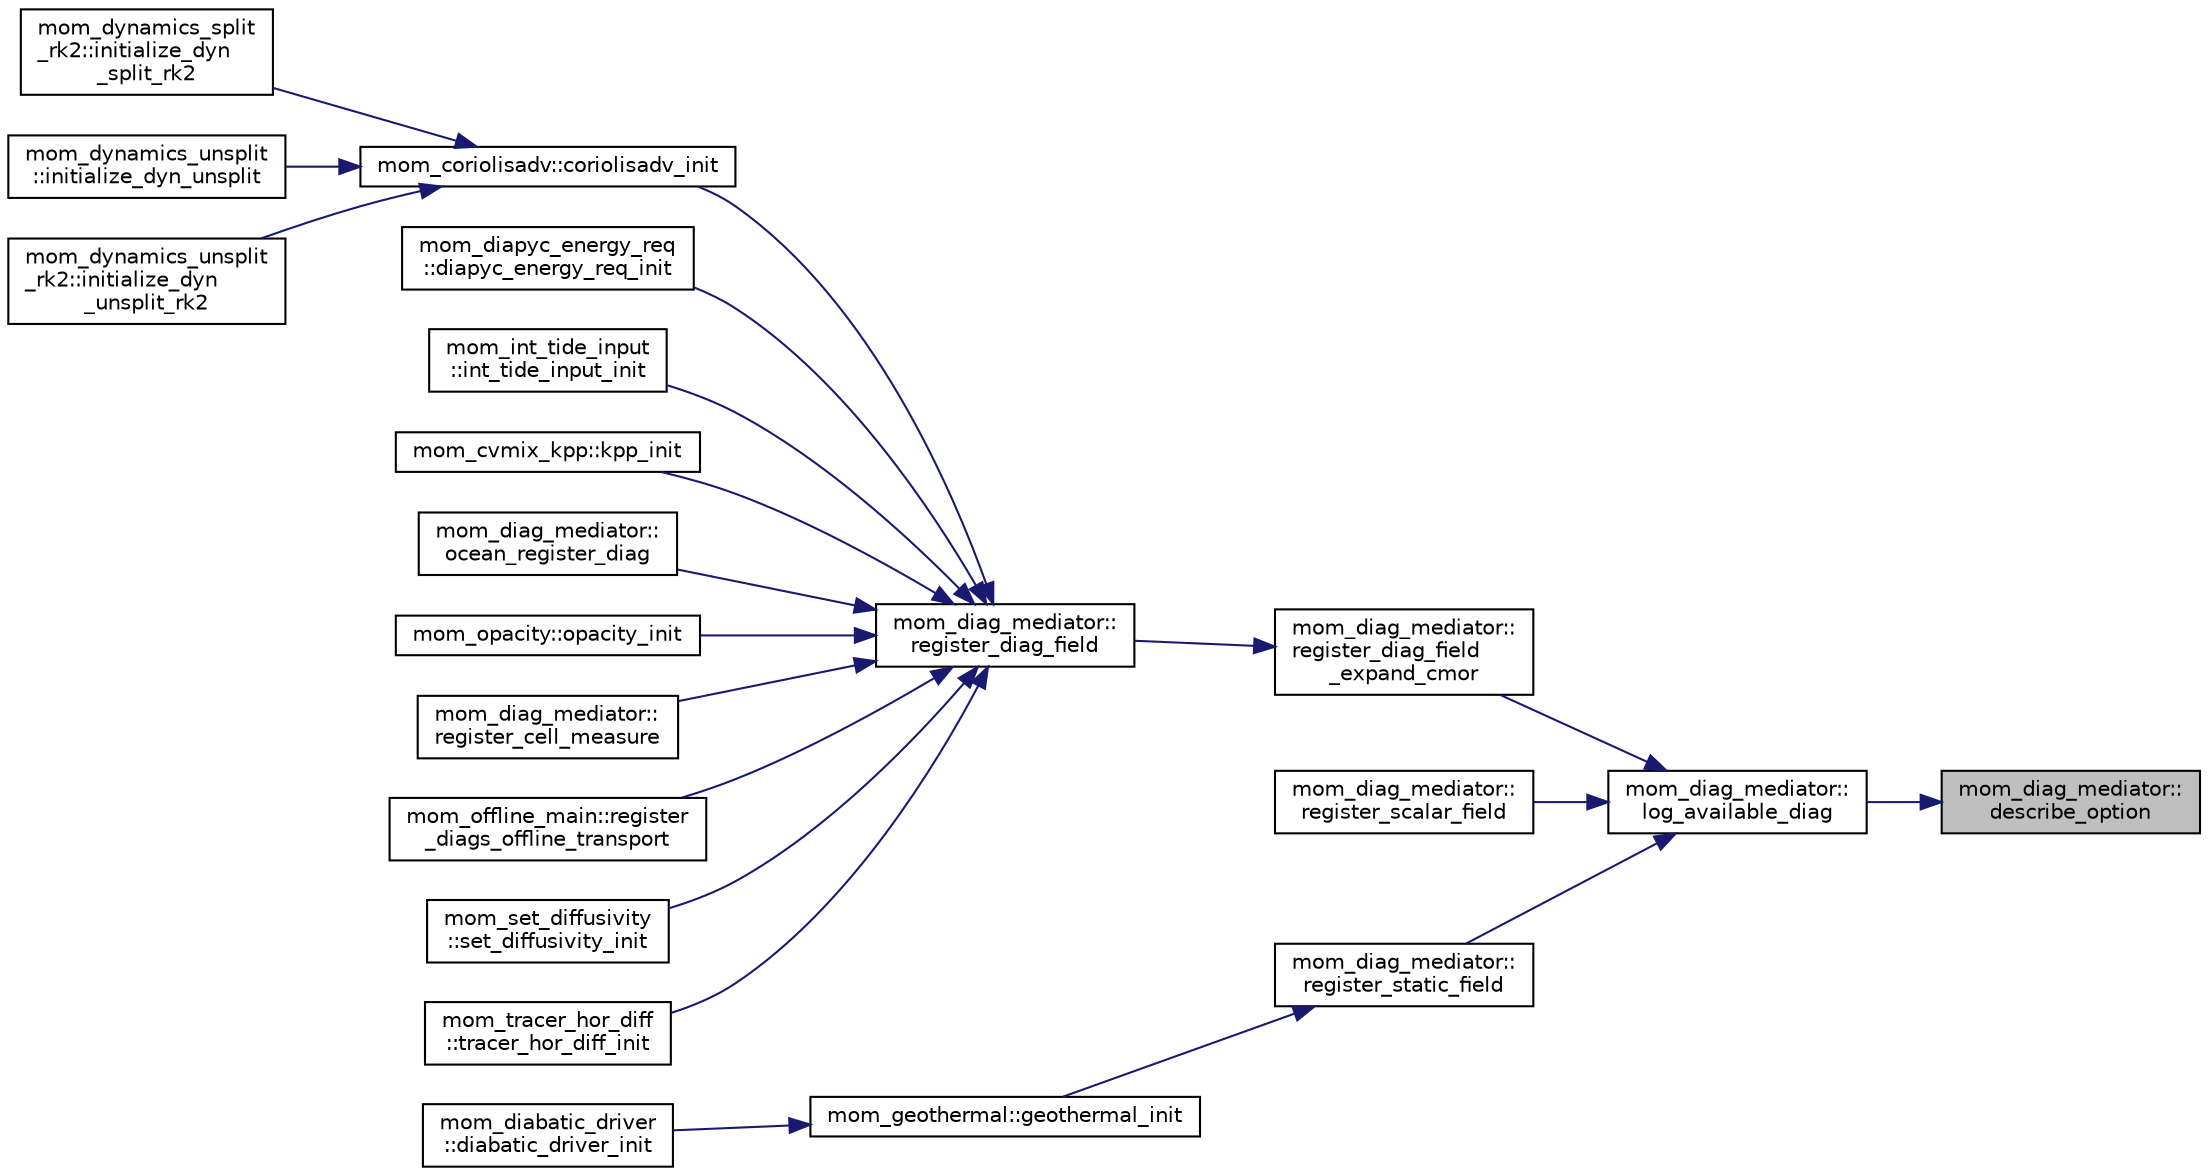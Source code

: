 digraph "mom_diag_mediator::describe_option"
{
 // INTERACTIVE_SVG=YES
 // LATEX_PDF_SIZE
  edge [fontname="Helvetica",fontsize="10",labelfontname="Helvetica",labelfontsize="10"];
  node [fontname="Helvetica",fontsize="10",shape=record];
  rankdir="RL";
  Node1 [label="mom_diag_mediator::\ldescribe_option",height=0.2,width=0.4,color="black", fillcolor="grey75", style="filled", fontcolor="black",tooltip="Describe an option setting in the diagnostic files."];
  Node1 -> Node2 [dir="back",color="midnightblue",fontsize="10",style="solid",fontname="Helvetica"];
  Node2 [label="mom_diag_mediator::\llog_available_diag",height=0.2,width=0.4,color="black", fillcolor="white", style="filled",URL="$namespacemom__diag__mediator.html#a65fe8d329cf5dbfd08c98874a7a64407",tooltip="Log a diagnostic to the available diagnostics file."];
  Node2 -> Node3 [dir="back",color="midnightblue",fontsize="10",style="solid",fontname="Helvetica"];
  Node3 [label="mom_diag_mediator::\lregister_diag_field\l_expand_cmor",height=0.2,width=0.4,color="black", fillcolor="white", style="filled",URL="$namespacemom__diag__mediator.html#ae50b35cba800ac5fd8975929fd2b9f4a",tooltip="Returns True if either the native or CMOr version of the diagnostic were registered...."];
  Node3 -> Node4 [dir="back",color="midnightblue",fontsize="10",style="solid",fontname="Helvetica"];
  Node4 [label="mom_diag_mediator::\lregister_diag_field",height=0.2,width=0.4,color="black", fillcolor="white", style="filled",URL="$namespacemom__diag__mediator.html#ada491446bf7216fe101e6b0f6ed551e1",tooltip="Returns the \"diag_mediator\" handle for a group (native, CMOR, z-coord, ...) of diagnostics derived fr..."];
  Node4 -> Node5 [dir="back",color="midnightblue",fontsize="10",style="solid",fontname="Helvetica"];
  Node5 [label="mom_coriolisadv::coriolisadv_init",height=0.2,width=0.4,color="black", fillcolor="white", style="filled",URL="$namespacemom__coriolisadv.html#ae021ac8de3b3510ca4552314ec9e1a9a",tooltip="Initializes the control structure for coriolisadv_cs."];
  Node5 -> Node6 [dir="back",color="midnightblue",fontsize="10",style="solid",fontname="Helvetica"];
  Node6 [label="mom_dynamics_split\l_rk2::initialize_dyn\l_split_rk2",height=0.2,width=0.4,color="black", fillcolor="white", style="filled",URL="$namespacemom__dynamics__split__rk2.html#aa9a0a027754d3ca2d49f3993bc64b1b7",tooltip="This subroutine initializes all of the variables that are used by this dynamic core,..."];
  Node5 -> Node7 [dir="back",color="midnightblue",fontsize="10",style="solid",fontname="Helvetica"];
  Node7 [label="mom_dynamics_unsplit\l::initialize_dyn_unsplit",height=0.2,width=0.4,color="black", fillcolor="white", style="filled",URL="$namespacemom__dynamics__unsplit.html#a60f13a45463d31749046a7908a5a589e",tooltip="Initialize parameters and allocate memory associated with the unsplit dynamics module."];
  Node5 -> Node8 [dir="back",color="midnightblue",fontsize="10",style="solid",fontname="Helvetica"];
  Node8 [label="mom_dynamics_unsplit\l_rk2::initialize_dyn\l_unsplit_rk2",height=0.2,width=0.4,color="black", fillcolor="white", style="filled",URL="$namespacemom__dynamics__unsplit__rk2.html#a1e1bea48a35b64c87b5b9d0965378592",tooltip="Initialize parameters and allocate memory associated with the unsplit RK2 dynamics module."];
  Node4 -> Node9 [dir="back",color="midnightblue",fontsize="10",style="solid",fontname="Helvetica"];
  Node9 [label="mom_diapyc_energy_req\l::diapyc_energy_req_init",height=0.2,width=0.4,color="black", fillcolor="white", style="filled",URL="$namespacemom__diapyc__energy__req.html#a63b127bfd78461d8df3449591792b224",tooltip="Initialize parameters and allocate memory associated with the diapycnal energy requirement module."];
  Node4 -> Node10 [dir="back",color="midnightblue",fontsize="10",style="solid",fontname="Helvetica"];
  Node10 [label="mom_int_tide_input\l::int_tide_input_init",height=0.2,width=0.4,color="black", fillcolor="white", style="filled",URL="$namespacemom__int__tide__input.html#a134b589adde1907265c096afdb9a23b8",tooltip="Initializes the data related to the internal tide input module."];
  Node4 -> Node11 [dir="back",color="midnightblue",fontsize="10",style="solid",fontname="Helvetica"];
  Node11 [label="mom_cvmix_kpp::kpp_init",height=0.2,width=0.4,color="black", fillcolor="white", style="filled",URL="$namespacemom__cvmix__kpp.html#ada767f6da63b74348a7461eb1d12c5d6",tooltip="Initialize the CVMix KPP module and set up diagnostics Returns True if KPP is to be used,..."];
  Node4 -> Node12 [dir="back",color="midnightblue",fontsize="10",style="solid",fontname="Helvetica"];
  Node12 [label="mom_diag_mediator::\locean_register_diag",height=0.2,width=0.4,color="black", fillcolor="white", style="filled",URL="$namespacemom__diag__mediator.html#a21267e25d12fa3e5d2540d2a299d2d2c",tooltip="Registers a diagnostic using the information encapsulated in the vardesc type argument and returns an..."];
  Node4 -> Node13 [dir="back",color="midnightblue",fontsize="10",style="solid",fontname="Helvetica"];
  Node13 [label="mom_opacity::opacity_init",height=0.2,width=0.4,color="black", fillcolor="white", style="filled",URL="$namespacemom__opacity.html#a39fce7bd33a469e3e9fe7cfeb51825b5",tooltip="This routine initalizes the opacity module, including an optics_type."];
  Node4 -> Node14 [dir="back",color="midnightblue",fontsize="10",style="solid",fontname="Helvetica"];
  Node14 [label="mom_diag_mediator::\lregister_cell_measure",height=0.2,width=0.4,color="black", fillcolor="white", style="filled",URL="$namespacemom__diag__mediator.html#a820eb49d3acf041c630ce1373bef799e",tooltip="Sets a handle inside diagnostics mediator to associate 3d cell measures."];
  Node4 -> Node15 [dir="back",color="midnightblue",fontsize="10",style="solid",fontname="Helvetica"];
  Node15 [label="mom_offline_main::register\l_diags_offline_transport",height=0.2,width=0.4,color="black", fillcolor="white", style="filled",URL="$namespacemom__offline__main.html#a0adf88ec8f84684573c1bafd91b22cf6",tooltip="Initialize additional diagnostics required for offline tracer transport."];
  Node4 -> Node16 [dir="back",color="midnightblue",fontsize="10",style="solid",fontname="Helvetica"];
  Node16 [label="mom_set_diffusivity\l::set_diffusivity_init",height=0.2,width=0.4,color="black", fillcolor="white", style="filled",URL="$namespacemom__set__diffusivity.html#a99cccff4bd9b753e86e50f1a188c3283",tooltip=" "];
  Node4 -> Node17 [dir="back",color="midnightblue",fontsize="10",style="solid",fontname="Helvetica"];
  Node17 [label="mom_tracer_hor_diff\l::tracer_hor_diff_init",height=0.2,width=0.4,color="black", fillcolor="white", style="filled",URL="$namespacemom__tracer__hor__diff.html#a9e3ff6d371746132cea51d96a7f02e7f",tooltip="Initialize lateral tracer diffusion module."];
  Node2 -> Node18 [dir="back",color="midnightblue",fontsize="10",style="solid",fontname="Helvetica"];
  Node18 [label="mom_diag_mediator::\lregister_scalar_field",height=0.2,width=0.4,color="black", fillcolor="white", style="filled",URL="$namespacemom__diag__mediator.html#afb4254e1cfbbcfc43028f14915173f80",tooltip=" "];
  Node2 -> Node19 [dir="back",color="midnightblue",fontsize="10",style="solid",fontname="Helvetica"];
  Node19 [label="mom_diag_mediator::\lregister_static_field",height=0.2,width=0.4,color="black", fillcolor="white", style="filled",URL="$namespacemom__diag__mediator.html#a87fa69b9e2ba3205756d93e1e13e1dc7",tooltip="Registers a static diagnostic, returning an integer handle."];
  Node19 -> Node20 [dir="back",color="midnightblue",fontsize="10",style="solid",fontname="Helvetica"];
  Node20 [label="mom_geothermal::geothermal_init",height=0.2,width=0.4,color="black", fillcolor="white", style="filled",URL="$namespacemom__geothermal.html#a0abbb7953860e3357bbd3d35f46fd851",tooltip="Initialize parameters and allocate memory associated with the geothermal heating module."];
  Node20 -> Node21 [dir="back",color="midnightblue",fontsize="10",style="solid",fontname="Helvetica"];
  Node21 [label="mom_diabatic_driver\l::diabatic_driver_init",height=0.2,width=0.4,color="black", fillcolor="white", style="filled",URL="$namespacemom__diabatic__driver.html#a51d273bae7e5d2217fa5498620532888",tooltip="This routine initializes the diabatic driver module."];
}
